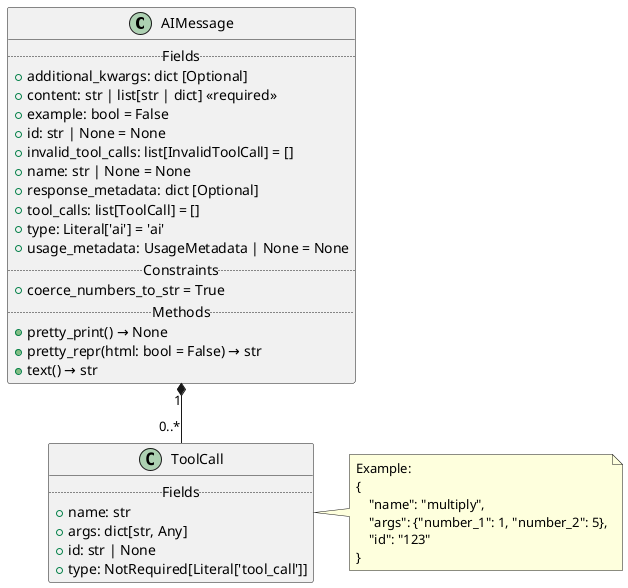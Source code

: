 @startuml
' class BaseMessage {
'   <<abstract>>
' }

class AIMessage {
  .. Fields ..
  + additional_kwargs: dict [Optional]
  + content: str | list[str | dict] <<required>>
  + example: bool = False
  + id: str | None = None
  + invalid_tool_calls: list[InvalidToolCall] = []
  + name: str | None = None
  + response_metadata: dict [Optional]
  + tool_calls: list[ToolCall] = []
  + type: Literal['ai'] = 'ai'
  + usage_metadata: UsageMetadata | None = None
  .. Constraints ..
  + coerce_numbers_to_str = True
  .. Methods ..
  + pretty_print() → None
  + pretty_repr(html: bool = False) → str
  + text() → str
}

' BaseMessage <|-- AIMessage

' note top of AIMessage
'   Message from an AI (chat model response)
'   Contains both raw output and standardized fields:
'   - Tool calls
'   - Usage metadata
'   - Response metadata
' end note

' class InvalidToolCall {
'   <<dataclass>>
' }

' https://python.langchain.com/api_reference/core/messages/langchain_core.messages.tool.ToolCall.html
class ToolCall {
    .. Fields ..
  + name: str
  + args: dict[str, Any]
  + id: str | None
  + type: NotRequired[Literal['tool_call']]
}

note right
    Example:
    {
        "name": "multiply",
        "args": {"number_1": 1, "number_2": 5},
        "id": "123"
    }
end note

' class UsageMetadata {
'   <<dataclass>>
' }

' AIMessage "1" *-- "0..*" InvalidToolCall
AIMessage "1" *-- "0..*" ToolCall
' AIMessage "1" *-- "0..1" UsageMetadata

@enduml